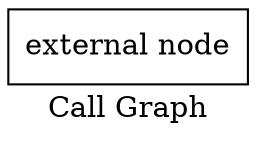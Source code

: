 digraph "Call Graph" {
	label="Call Graph";

	Node0xcab6e0 [shape=record,label="{external node}"];
}
